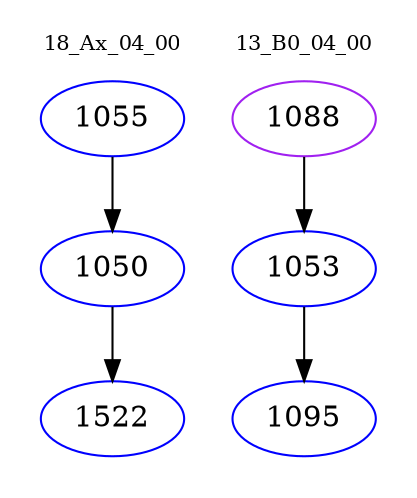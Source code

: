 digraph{
subgraph cluster_0 {
color = white
label = "18_Ax_04_00";
fontsize=10;
T0_1055 [label="1055", color="blue"]
T0_1055 -> T0_1050 [color="black"]
T0_1050 [label="1050", color="blue"]
T0_1050 -> T0_1522 [color="black"]
T0_1522 [label="1522", color="blue"]
}
subgraph cluster_1 {
color = white
label = "13_B0_04_00";
fontsize=10;
T1_1088 [label="1088", color="purple"]
T1_1088 -> T1_1053 [color="black"]
T1_1053 [label="1053", color="blue"]
T1_1053 -> T1_1095 [color="black"]
T1_1095 [label="1095", color="blue"]
}
}
